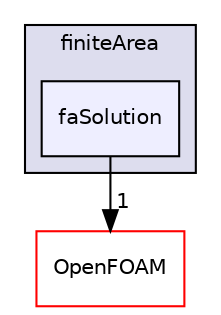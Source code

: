 digraph "src/finiteArea/faSolution" {
  bgcolor=transparent;
  compound=true
  node [ fontsize="10", fontname="Helvetica"];
  edge [ labelfontsize="10", labelfontname="Helvetica"];
  subgraph clusterdir_b69a9eadfe761c231b266ce918b218a5 {
    graph [ bgcolor="#ddddee", pencolor="black", label="finiteArea" fontname="Helvetica", fontsize="10", URL="dir_b69a9eadfe761c231b266ce918b218a5.html"]
  dir_c0d13370ed22102f7e18b59e3ca28bc7 [shape=box, label="faSolution", style="filled", fillcolor="#eeeeff", pencolor="black", URL="dir_c0d13370ed22102f7e18b59e3ca28bc7.html"];
  }
  dir_c5473ff19b20e6ec4dfe5c310b3778a8 [shape=box label="OpenFOAM" color="red" URL="dir_c5473ff19b20e6ec4dfe5c310b3778a8.html"];
  dir_c0d13370ed22102f7e18b59e3ca28bc7->dir_c5473ff19b20e6ec4dfe5c310b3778a8 [headlabel="1", labeldistance=1.5 headhref="dir_000733_002151.html"];
}

